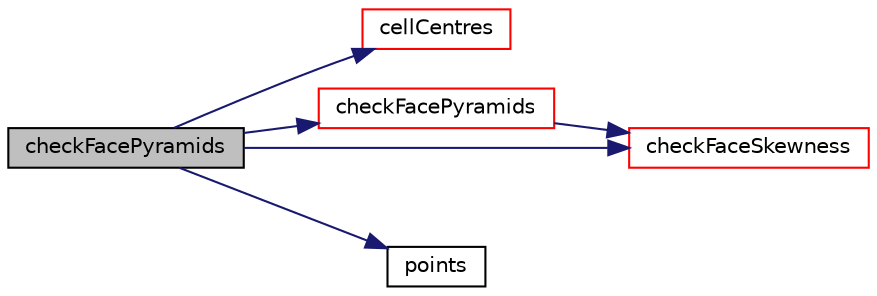 digraph "checkFacePyramids"
{
  bgcolor="transparent";
  edge [fontname="Helvetica",fontsize="10",labelfontname="Helvetica",labelfontsize="10"];
  node [fontname="Helvetica",fontsize="10",shape=record];
  rankdir="LR";
  Node1 [label="checkFacePyramids",height=0.2,width=0.4,color="black", fillcolor="grey75", style="filled", fontcolor="black"];
  Node1 -> Node2 [color="midnightblue",fontsize="10",style="solid",fontname="Helvetica"];
  Node2 [label="cellCentres",height=0.2,width=0.4,color="red",URL="$a02007.html#a18743c2f09a076c507cadbb35a86fb24"];
  Node1 -> Node3 [color="midnightblue",fontsize="10",style="solid",fontname="Helvetica"];
  Node3 [label="checkFacePyramids",height=0.2,width=0.4,color="red",URL="$a02007.html#a6ce5d5e21f5a1aeed80b442ebaccf19c",tooltip="Check face pyramid volume. "];
  Node3 -> Node4 [color="midnightblue",fontsize="10",style="solid",fontname="Helvetica"];
  Node4 [label="checkFaceSkewness",height=0.2,width=0.4,color="red",URL="$a02007.html#a8787a1b8a10d8675cf40bc26b536f3d7",tooltip="Check face skewness. "];
  Node1 -> Node4 [color="midnightblue",fontsize="10",style="solid",fontname="Helvetica"];
  Node1 -> Node5 [color="midnightblue",fontsize="10",style="solid",fontname="Helvetica"];
  Node5 [label="points",height=0.2,width=0.4,color="black",URL="$a02007.html#aff2a8eddc9329f3a923a0bf3b1bdd364",tooltip="Return mesh points. "];
}
